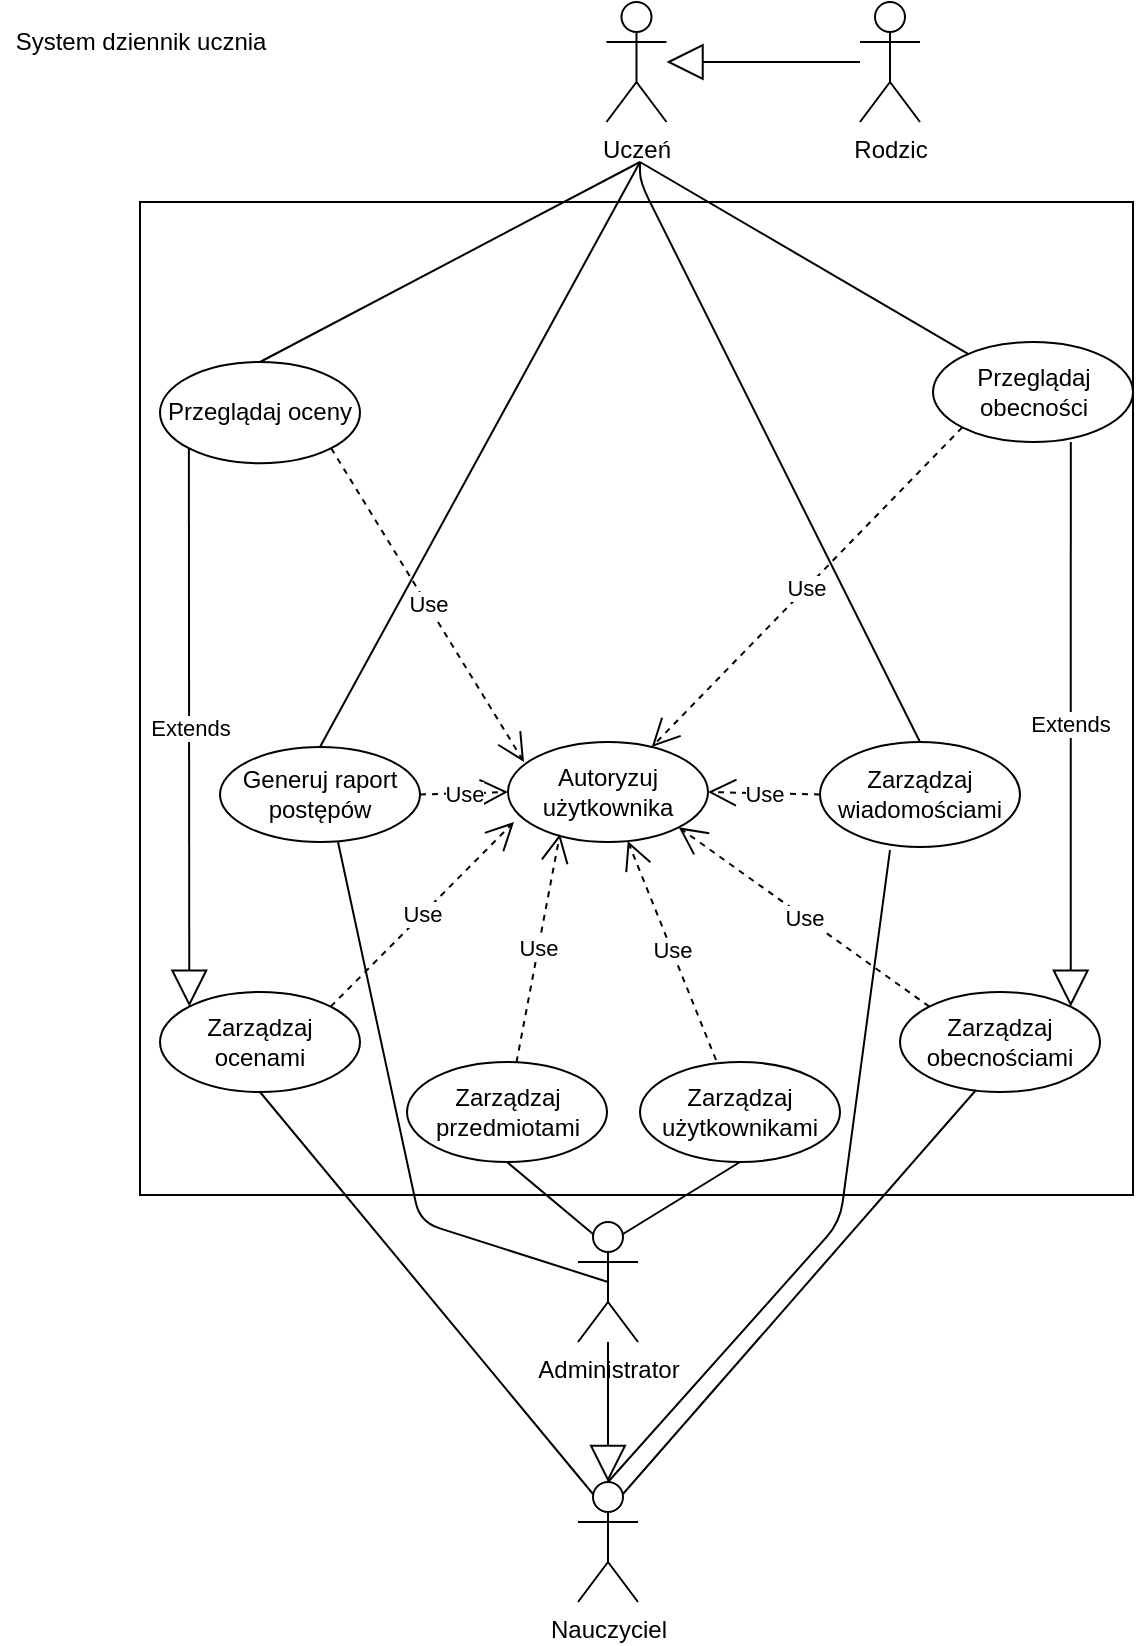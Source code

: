 <mxfile version="13.0.9" type="device"><diagram id="0RlH1VYpx1VSs60XfnHJ" name="Page-1"><mxGraphModel dx="1422" dy="762" grid="1" gridSize="10" guides="1" tooltips="1" connect="1" arrows="1" fold="1" page="1" pageScale="1" pageWidth="827" pageHeight="1169" math="0" shadow="0"><root><mxCell id="0"/><mxCell id="1" parent="0"/><mxCell id="kDnBhrr_zxXmm_smLae5-1" value="" style="whiteSpace=wrap;html=1;aspect=fixed;" parent="1" vertex="1"><mxGeometry x="180" y="140" width="496.5" height="496.5" as="geometry"/></mxCell><mxCell id="kDnBhrr_zxXmm_smLae5-4" value="Uczeń" style="shape=umlActor;verticalLabelPosition=bottom;labelBackgroundColor=#ffffff;verticalAlign=top;html=1;outlineConnect=0;" parent="1" vertex="1"><mxGeometry x="413.25" y="40" width="30" height="60" as="geometry"/></mxCell><mxCell id="kDnBhrr_zxXmm_smLae5-5" value="Rodzic" style="shape=umlActor;verticalLabelPosition=bottom;labelBackgroundColor=#ffffff;verticalAlign=top;html=1;outlineConnect=0;" parent="1" vertex="1"><mxGeometry x="540" y="40" width="30" height="60" as="geometry"/></mxCell><mxCell id="kDnBhrr_zxXmm_smLae5-11" value="Administrator" style="shape=umlActor;verticalLabelPosition=bottom;labelBackgroundColor=#ffffff;verticalAlign=top;html=1;" parent="1" vertex="1"><mxGeometry x="399" y="650" width="30" height="60" as="geometry"/></mxCell><mxCell id="kDnBhrr_zxXmm_smLae5-14" value="Nauczyciel" style="shape=umlActor;verticalLabelPosition=bottom;labelBackgroundColor=#ffffff;verticalAlign=top;html=1;" parent="1" vertex="1"><mxGeometry x="399" y="780" width="30" height="60" as="geometry"/></mxCell><mxCell id="kDnBhrr_zxXmm_smLae5-20" value="Zarządzaj użytkownikami" style="ellipse;whiteSpace=wrap;html=1;" parent="1" vertex="1"><mxGeometry x="430" y="570" width="100" height="50" as="geometry"/></mxCell><mxCell id="kDnBhrr_zxXmm_smLae5-21" value="Zarządzaj ocenami" style="ellipse;whiteSpace=wrap;html=1;" parent="1" vertex="1"><mxGeometry x="190" y="535" width="100" height="50" as="geometry"/></mxCell><mxCell id="kDnBhrr_zxXmm_smLae5-22" value="Zarządzaj przedmiotami" style="ellipse;whiteSpace=wrap;html=1;" parent="1" vertex="1"><mxGeometry x="313.5" y="570" width="100" height="50" as="geometry"/></mxCell><mxCell id="kDnBhrr_zxXmm_smLae5-23" value="Zarządzaj obecnościami" style="ellipse;whiteSpace=wrap;html=1;" parent="1" vertex="1"><mxGeometry x="560" y="535" width="100" height="50" as="geometry"/></mxCell><mxCell id="kDnBhrr_zxXmm_smLae5-24" value="Autoryzuj użytkownika" style="ellipse;whiteSpace=wrap;html=1;" parent="1" vertex="1"><mxGeometry x="364" y="410" width="100" height="50" as="geometry"/></mxCell><mxCell id="kDnBhrr_zxXmm_smLae5-26" value="Generuj raport postępów" style="ellipse;whiteSpace=wrap;html=1;" parent="1" vertex="1"><mxGeometry x="220" y="412.5" width="100" height="47.5" as="geometry"/></mxCell><mxCell id="kDnBhrr_zxXmm_smLae5-28" value="Use" style="endArrow=open;endSize=12;dashed=1;html=1;exitX=0.38;exitY=-0.02;exitDx=0;exitDy=0;exitPerimeter=0;" parent="1" source="kDnBhrr_zxXmm_smLae5-20" target="kDnBhrr_zxXmm_smLae5-24" edge="1"><mxGeometry width="160" relative="1" as="geometry"><mxPoint x="210" y="620" as="sourcePoint"/><mxPoint x="370" y="620" as="targetPoint"/></mxGeometry></mxCell><mxCell id="kDnBhrr_zxXmm_smLae5-29" value="Use" style="endArrow=open;endSize=12;dashed=1;html=1;exitX=1;exitY=0;exitDx=0;exitDy=0;entryX=0.03;entryY=0.8;entryDx=0;entryDy=0;entryPerimeter=0;" parent="1" source="kDnBhrr_zxXmm_smLae5-21" target="kDnBhrr_zxXmm_smLae5-24" edge="1"><mxGeometry width="160" relative="1" as="geometry"><mxPoint x="254" y="620" as="sourcePoint"/><mxPoint x="414" y="620" as="targetPoint"/></mxGeometry></mxCell><mxCell id="kDnBhrr_zxXmm_smLae5-30" value="Use" style="endArrow=open;endSize=12;dashed=1;html=1;entryX=0.26;entryY=0.92;entryDx=0;entryDy=0;entryPerimeter=0;" parent="1" source="kDnBhrr_zxXmm_smLae5-22" target="kDnBhrr_zxXmm_smLae5-24" edge="1"><mxGeometry width="160" relative="1" as="geometry"><mxPoint x="370" y="630" as="sourcePoint"/><mxPoint x="530" y="630" as="targetPoint"/></mxGeometry></mxCell><mxCell id="kDnBhrr_zxXmm_smLae5-31" value="Use" style="endArrow=open;endSize=12;dashed=1;html=1;entryX=1;entryY=1;entryDx=0;entryDy=0;exitX=0;exitY=0;exitDx=0;exitDy=0;" parent="1" source="kDnBhrr_zxXmm_smLae5-23" target="kDnBhrr_zxXmm_smLae5-24" edge="1"><mxGeometry width="160" relative="1" as="geometry"><mxPoint x="264" y="680" as="sourcePoint"/><mxPoint x="424" y="680" as="targetPoint"/></mxGeometry></mxCell><mxCell id="kDnBhrr_zxXmm_smLae5-42" value="" style="endArrow=block;endSize=16;endFill=0;html=1;" parent="1" source="kDnBhrr_zxXmm_smLae5-11" edge="1"><mxGeometry x="0.432" y="-149" width="160" relative="1" as="geometry"><mxPoint x="155" y="310" as="sourcePoint"/><mxPoint x="414" y="780" as="targetPoint"/><Array as="points"/><mxPoint as="offset"/></mxGeometry></mxCell><mxCell id="kDnBhrr_zxXmm_smLae5-43" value="System dziennik ucznia" style="text;html=1;align=center;verticalAlign=middle;resizable=0;points=[];autosize=1;" parent="1" vertex="1"><mxGeometry x="110" y="50" width="140" height="20" as="geometry"/></mxCell><mxCell id="kDnBhrr_zxXmm_smLae5-45" value="Zarządzaj wiadomościami" style="ellipse;whiteSpace=wrap;html=1;align=center;" parent="1" vertex="1"><mxGeometry x="520" y="410" width="100" height="52.5" as="geometry"/></mxCell><mxCell id="kDnBhrr_zxXmm_smLae5-49" value="Use" style="endArrow=open;endSize=12;dashed=1;html=1;exitX=1;exitY=0.5;exitDx=0;exitDy=0;entryX=0;entryY=0.5;entryDx=0;entryDy=0;" parent="1" source="kDnBhrr_zxXmm_smLae5-26" target="kDnBhrr_zxXmm_smLae5-24" edge="1"><mxGeometry width="160" relative="1" as="geometry"><mxPoint x="490" y="499.82" as="sourcePoint"/><mxPoint x="420" y="364" as="targetPoint"/><Array as="points"/></mxGeometry></mxCell><mxCell id="kDnBhrr_zxXmm_smLae5-50" value="Przeglądaj oceny" style="ellipse;whiteSpace=wrap;html=1;align=center;" parent="1" vertex="1"><mxGeometry x="190" y="220" width="100" height="50.63" as="geometry"/></mxCell><mxCell id="kDnBhrr_zxXmm_smLae5-51" value="Przeglądaj obecności" style="ellipse;whiteSpace=wrap;html=1;align=center;" parent="1" vertex="1"><mxGeometry x="576.5" y="210" width="100" height="50" as="geometry"/></mxCell><mxCell id="kDnBhrr_zxXmm_smLae5-52" value="Use" style="endArrow=open;endSize=12;dashed=1;html=1;exitX=1;exitY=1;exitDx=0;exitDy=0;entryX=0.08;entryY=0.2;entryDx=0;entryDy=0;entryPerimeter=0;" parent="1" source="kDnBhrr_zxXmm_smLae5-50" target="kDnBhrr_zxXmm_smLae5-24" edge="1"><mxGeometry width="160" relative="1" as="geometry"><mxPoint x="467" y="383" as="sourcePoint"/><mxPoint x="360" y="385" as="targetPoint"/></mxGeometry></mxCell><mxCell id="kDnBhrr_zxXmm_smLae5-53" value="Use" style="endArrow=open;endSize=12;dashed=1;html=1;exitX=0;exitY=1;exitDx=0;exitDy=0;" parent="1" source="kDnBhrr_zxXmm_smLae5-51" target="kDnBhrr_zxXmm_smLae5-24" edge="1"><mxGeometry width="160" relative="1" as="geometry"><mxPoint x="467" y="383" as="sourcePoint"/><mxPoint x="490" y="333.75" as="targetPoint"/></mxGeometry></mxCell><mxCell id="kDnBhrr_zxXmm_smLae5-67" value="Use" style="endArrow=open;endSize=12;dashed=1;html=1;exitX=0;exitY=0.5;exitDx=0;exitDy=0;entryX=1;entryY=0.5;entryDx=0;entryDy=0;" parent="1" source="kDnBhrr_zxXmm_smLae5-45" target="kDnBhrr_zxXmm_smLae5-24" edge="1"><mxGeometry width="160" relative="1" as="geometry"><mxPoint x="480" y="313.75" as="sourcePoint"/><mxPoint x="414" y="410" as="targetPoint"/></mxGeometry></mxCell><mxCell id="kDnBhrr_zxXmm_smLae5-70" value="" style="endArrow=block;endSize=16;endFill=0;html=1;" parent="1" source="kDnBhrr_zxXmm_smLae5-5" target="kDnBhrr_zxXmm_smLae5-4" edge="1"><mxGeometry width="160" relative="1" as="geometry"><mxPoint x="680" y="-270" as="sourcePoint"/><mxPoint x="635" y="195" as="targetPoint"/></mxGeometry></mxCell><mxCell id="kDnBhrr_zxXmm_smLae5-72" value="Extends" style="endArrow=block;endSize=16;endFill=0;html=1;exitX=0;exitY=1;exitDx=0;exitDy=0;entryX=0;entryY=0;entryDx=0;entryDy=0;" parent="1" source="kDnBhrr_zxXmm_smLae5-50" target="kDnBhrr_zxXmm_smLae5-21" edge="1"><mxGeometry width="160" relative="1" as="geometry"><mxPoint x="330" y="350" as="sourcePoint"/><mxPoint x="490" y="350" as="targetPoint"/></mxGeometry></mxCell><mxCell id="kDnBhrr_zxXmm_smLae5-73" value="Extends" style="endArrow=block;endSize=16;endFill=0;html=1;entryX=1;entryY=0;entryDx=0;entryDy=0;exitX=0.689;exitY=1;exitDx=0;exitDy=0;exitPerimeter=0;" parent="1" source="kDnBhrr_zxXmm_smLae5-51" target="kDnBhrr_zxXmm_smLae5-23" edge="1"><mxGeometry width="160" relative="1" as="geometry"><mxPoint x="330" y="350" as="sourcePoint"/><mxPoint x="490" y="350" as="targetPoint"/></mxGeometry></mxCell><mxCell id="kDnBhrr_zxXmm_smLae5-97" value="" style="endArrow=none;html=1;exitX=0.75;exitY=0.1;exitDx=0;exitDy=0;exitPerimeter=0;entryX=0.5;entryY=1;entryDx=0;entryDy=0;" parent="1" source="kDnBhrr_zxXmm_smLae5-11" target="kDnBhrr_zxXmm_smLae5-20" edge="1"><mxGeometry width="50" height="50" relative="1" as="geometry"><mxPoint x="390" y="500" as="sourcePoint"/><mxPoint x="440" y="450" as="targetPoint"/></mxGeometry></mxCell><mxCell id="kDnBhrr_zxXmm_smLae5-98" value="" style="endArrow=none;html=1;exitX=0.5;exitY=1;exitDx=0;exitDy=0;entryX=0.25;entryY=0.1;entryDx=0;entryDy=0;entryPerimeter=0;" parent="1" source="kDnBhrr_zxXmm_smLae5-22" target="kDnBhrr_zxXmm_smLae5-11" edge="1"><mxGeometry width="50" height="50" relative="1" as="geometry"><mxPoint x="390" y="500" as="sourcePoint"/><mxPoint x="440" y="450" as="targetPoint"/></mxGeometry></mxCell><mxCell id="kDnBhrr_zxXmm_smLae5-99" value="" style="endArrow=none;html=1;exitX=0.5;exitY=1;exitDx=0;exitDy=0;entryX=0.25;entryY=0.1;entryDx=0;entryDy=0;entryPerimeter=0;" parent="1" source="kDnBhrr_zxXmm_smLae5-21" target="kDnBhrr_zxXmm_smLae5-14" edge="1"><mxGeometry width="50" height="50" relative="1" as="geometry"><mxPoint x="390" y="500" as="sourcePoint"/><mxPoint x="440" y="450" as="targetPoint"/></mxGeometry></mxCell><mxCell id="kDnBhrr_zxXmm_smLae5-100" value="" style="endArrow=none;html=1;exitX=0.75;exitY=0.1;exitDx=0;exitDy=0;exitPerimeter=0;entryX=0.38;entryY=0.98;entryDx=0;entryDy=0;entryPerimeter=0;" parent="1" source="kDnBhrr_zxXmm_smLae5-14" target="kDnBhrr_zxXmm_smLae5-23" edge="1"><mxGeometry width="50" height="50" relative="1" as="geometry"><mxPoint x="390" y="500" as="sourcePoint"/><mxPoint x="440" y="450" as="targetPoint"/></mxGeometry></mxCell><mxCell id="kDnBhrr_zxXmm_smLae5-101" value="" style="endArrow=none;html=1;entryX=0.35;entryY=1.029;entryDx=0;entryDy=0;entryPerimeter=0;exitX=0.5;exitY=0;exitDx=0;exitDy=0;exitPerimeter=0;" parent="1" source="kDnBhrr_zxXmm_smLae5-14" target="kDnBhrr_zxXmm_smLae5-45" edge="1"><mxGeometry width="50" height="50" relative="1" as="geometry"><mxPoint x="390" y="500" as="sourcePoint"/><mxPoint x="440" y="450" as="targetPoint"/><Array as="points"><mxPoint x="530" y="650"/></Array></mxGeometry></mxCell><mxCell id="kDnBhrr_zxXmm_smLae5-102" value="" style="endArrow=none;html=1;" parent="1" source="kDnBhrr_zxXmm_smLae5-51" edge="1"><mxGeometry width="50" height="50" relative="1" as="geometry"><mxPoint x="390" y="340" as="sourcePoint"/><mxPoint x="430" y="120" as="targetPoint"/></mxGeometry></mxCell><mxCell id="kDnBhrr_zxXmm_smLae5-103" value="" style="endArrow=none;html=1;exitX=0.5;exitY=0;exitDx=0;exitDy=0;" parent="1" source="kDnBhrr_zxXmm_smLae5-50" edge="1"><mxGeometry width="50" height="50" relative="1" as="geometry"><mxPoint x="390" y="340" as="sourcePoint"/><mxPoint x="430" y="120" as="targetPoint"/></mxGeometry></mxCell><mxCell id="kDnBhrr_zxXmm_smLae5-105" value="" style="endArrow=none;html=1;exitX=0.5;exitY=0;exitDx=0;exitDy=0;" parent="1" source="kDnBhrr_zxXmm_smLae5-26" edge="1"><mxGeometry width="50" height="50" relative="1" as="geometry"><mxPoint x="390" y="340" as="sourcePoint"/><mxPoint x="430" y="120" as="targetPoint"/></mxGeometry></mxCell><mxCell id="kDnBhrr_zxXmm_smLae5-106" value="" style="endArrow=none;html=1;exitX=0.5;exitY=0;exitDx=0;exitDy=0;" parent="1" source="kDnBhrr_zxXmm_smLae5-45" edge="1"><mxGeometry width="50" height="50" relative="1" as="geometry"><mxPoint x="390" y="340" as="sourcePoint"/><mxPoint x="430" y="120" as="targetPoint"/><Array as="points"><mxPoint x="430" y="130"/></Array></mxGeometry></mxCell><mxCell id="j4HUPKJPODPHA8SXT_dS-1" value="" style="endArrow=none;html=1;exitX=0.59;exitY=1;exitDx=0;exitDy=0;exitPerimeter=0;entryX=0.5;entryY=0.5;entryDx=0;entryDy=0;entryPerimeter=0;" edge="1" parent="1" source="kDnBhrr_zxXmm_smLae5-26" target="kDnBhrr_zxXmm_smLae5-11"><mxGeometry width="50" height="50" relative="1" as="geometry"><mxPoint x="390" y="500" as="sourcePoint"/><mxPoint x="440" y="450" as="targetPoint"/><Array as="points"><mxPoint x="320" y="650"/></Array></mxGeometry></mxCell></root></mxGraphModel></diagram></mxfile>
